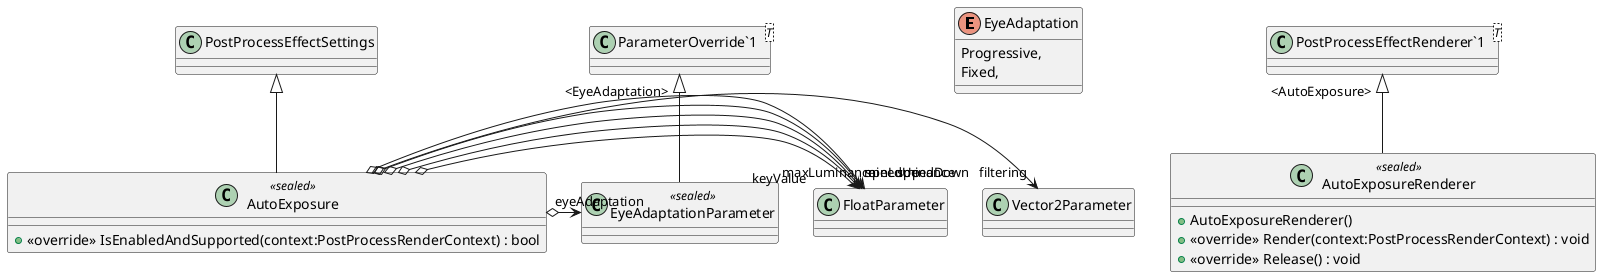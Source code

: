 @startuml
enum EyeAdaptation {
    Progressive,
    Fixed,
}
class EyeAdaptationParameter <<sealed>> {
}
class AutoExposure <<sealed>> {
    + <<override>> IsEnabledAndSupported(context:PostProcessRenderContext) : bool
}
class AutoExposureRenderer <<sealed>> {
    + AutoExposureRenderer()
    + <<override>> Render(context:PostProcessRenderContext) : void
    + <<override>> Release() : void
}
class "ParameterOverride`1"<T> {
}
class "PostProcessEffectRenderer`1"<T> {
}
"ParameterOverride`1" "<EyeAdaptation>" <|-- EyeAdaptationParameter
PostProcessEffectSettings <|-- AutoExposure
AutoExposure o-> "filtering" Vector2Parameter
AutoExposure o-> "minLuminance" FloatParameter
AutoExposure o-> "maxLuminance" FloatParameter
AutoExposure o-> "keyValue" FloatParameter
AutoExposure o-> "eyeAdaptation" EyeAdaptationParameter
AutoExposure o-> "speedUp" FloatParameter
AutoExposure o-> "speedDown" FloatParameter
"PostProcessEffectRenderer`1" "<AutoExposure>" <|-- AutoExposureRenderer
@enduml
